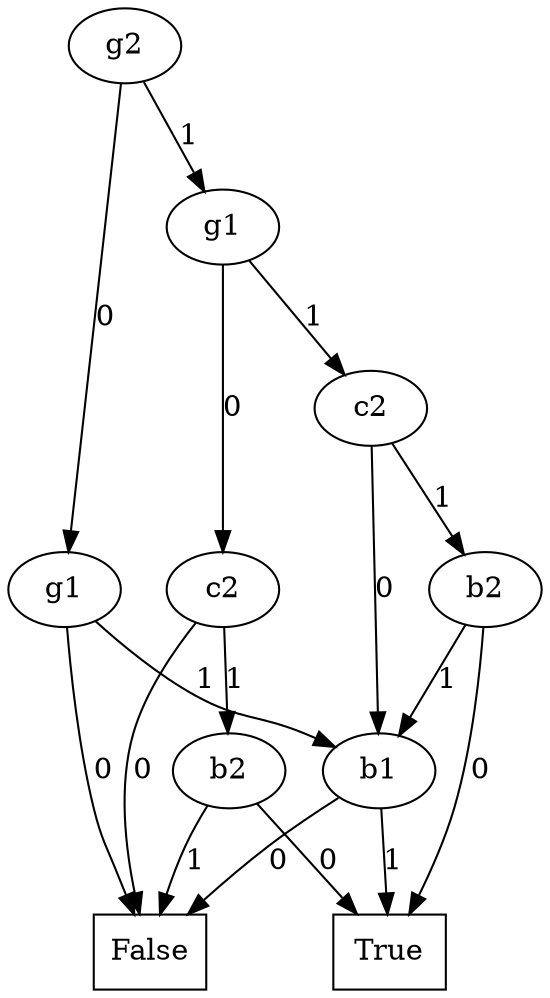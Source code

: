 digraph BDD {
node[shape=oval];
9[label="g2"];
3[label="g1"];
node[shape=rectangle];
0[label=False];
node[shape=oval];

3->0[label=0];
2[label="b1"];
node[shape=rectangle];
0[label=False];
node[shape=oval];

2->0[label=0];
node[shape=rectangle];
1[label=True];
node[shape=oval];

2->1[label=1];

3->2[label=1];

9->3[label=0];
8[label="g1"];
5[label="c2"];
node[shape=rectangle];
0[label=False];
node[shape=oval];

5->0[label=0];
4[label="b2"];
node[shape=rectangle];
1[label=True];
node[shape=oval];

4->1[label=0];
node[shape=rectangle];
0[label=False];
node[shape=oval];

4->0[label=1];

5->4[label=1];

8->5[label=0];
7[label="c2"];

7->2[label=0];
6[label="b2"];
node[shape=rectangle];
1[label=True];
node[shape=oval];

6->1[label=0];

6->2[label=1];

7->6[label=1];

8->7[label=1];

9->8[label=1];

}
